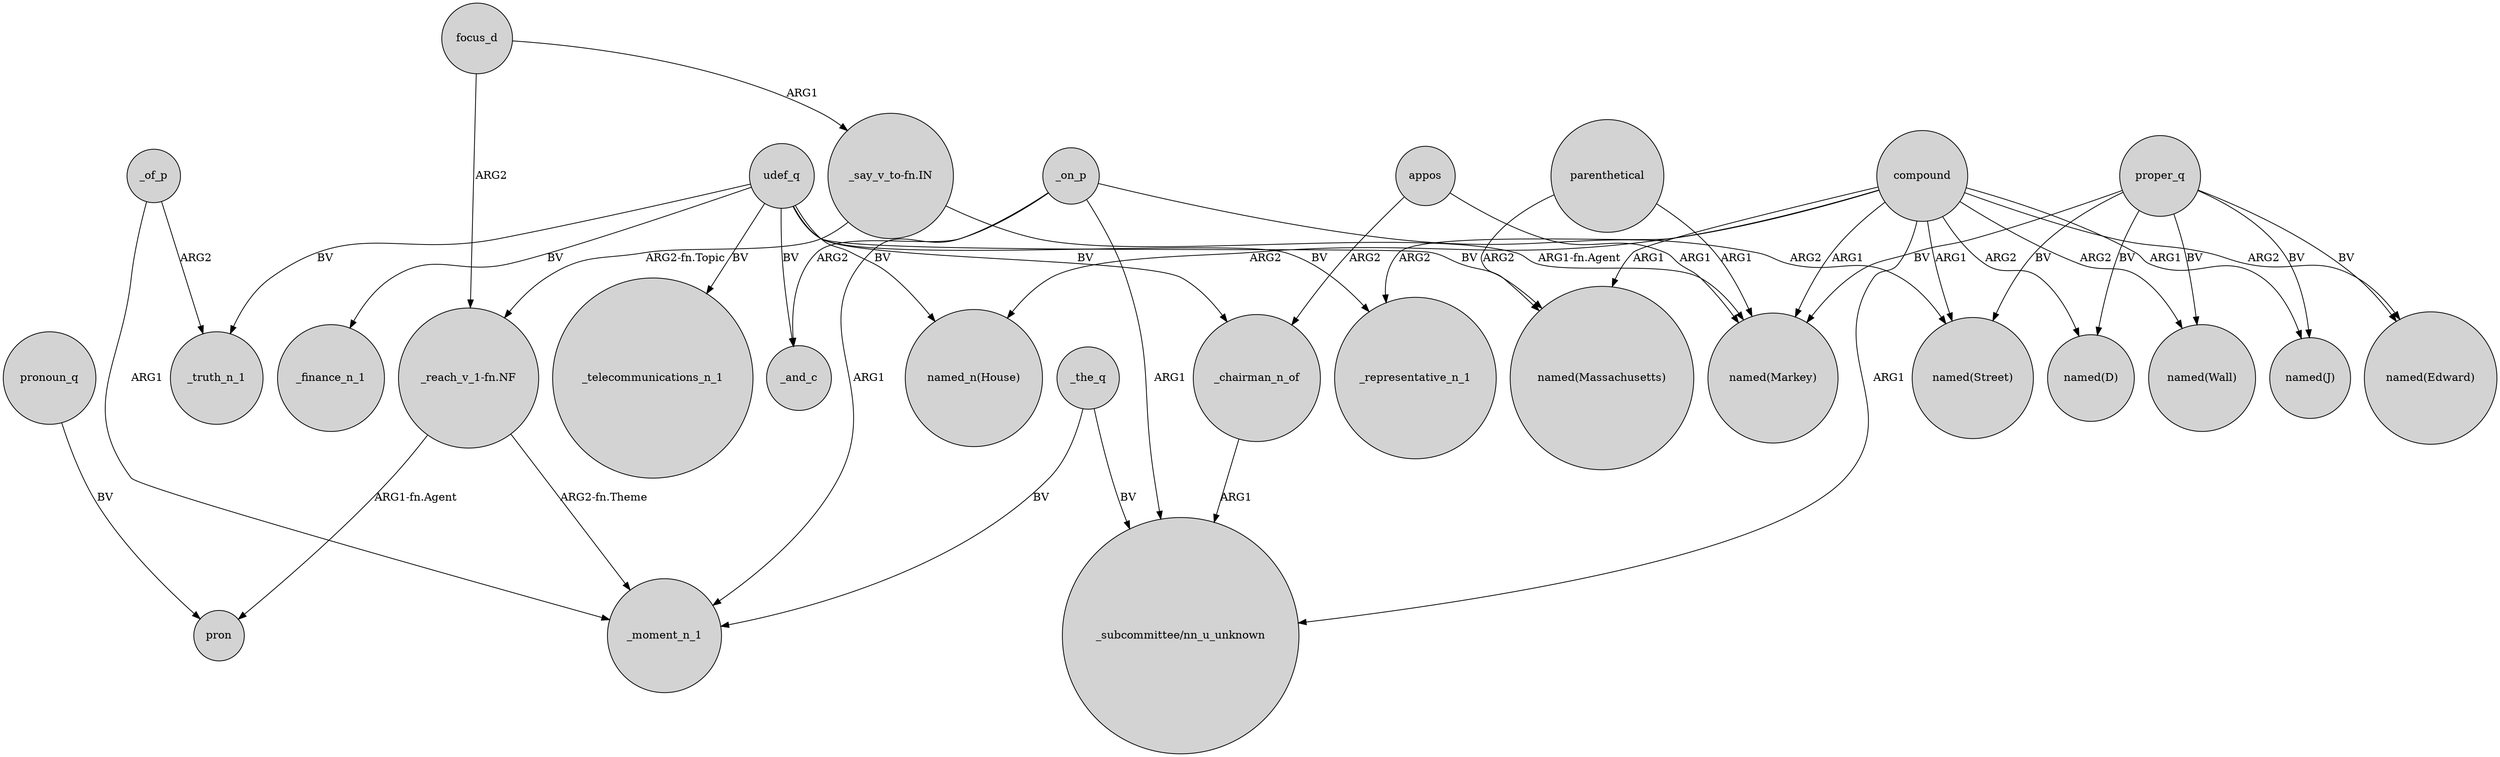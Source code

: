 digraph {
	node [shape=circle style=filled]
	udef_q -> "named_n(House)" [label=BV]
	udef_q -> "named(Massachusetts)" [label=BV]
	udef_q -> _finance_n_1 [label=BV]
	compound -> "named(Street)" [label=ARG1]
	proper_q -> "named(Wall)" [label=BV]
	_of_p -> _truth_n_1 [label=ARG2]
	udef_q -> _truth_n_1 [label=BV]
	"_say_v_to-fn.IN" -> "named(Markey)" [label="ARG1-fn.Agent"]
	_on_p -> _moment_n_1 [label=ARG1]
	focus_d -> "_reach_v_1-fn.NF" [label=ARG2]
	proper_q -> "named(J)" [label=BV]
	_of_p -> _moment_n_1 [label=ARG1]
	compound -> "named(Markey)" [label=ARG1]
	parenthetical -> "named(Massachusetts)" [label=ARG2]
	compound -> "_subcommittee/nn_u_unknown" [label=ARG1]
	udef_q -> _chairman_n_of [label=BV]
	proper_q -> "named(Street)" [label=BV]
	appos -> "named(Markey)" [label=ARG1]
	pronoun_q -> pron [label=BV]
	compound -> _representative_n_1 [label=ARG2]
	compound -> "named(Edward)" [label=ARG2]
	compound -> "named(Wall)" [label=ARG2]
	appos -> _chairman_n_of [label=ARG2]
	_on_p -> "_subcommittee/nn_u_unknown" [label=ARG1]
	_on_p -> "named(Street)" [label=ARG2]
	compound -> "named(D)" [label=ARG2]
	udef_q -> _telecommunications_n_1 [label=BV]
	compound -> "named_n(House)" [label=ARG2]
	"_reach_v_1-fn.NF" -> pron [label="ARG1-fn.Agent"]
	udef_q -> _representative_n_1 [label=BV]
	proper_q -> "named(D)" [label=BV]
	_on_p -> _and_c [label=ARG2]
	_the_q -> "_subcommittee/nn_u_unknown" [label=BV]
	"_say_v_to-fn.IN" -> "_reach_v_1-fn.NF" [label="ARG2-fn.Topic"]
	_the_q -> _moment_n_1 [label=BV]
	"_reach_v_1-fn.NF" -> _moment_n_1 [label="ARG2-fn.Theme"]
	proper_q -> "named(Edward)" [label=BV]
	parenthetical -> "named(Markey)" [label=ARG1]
	compound -> "named(Massachusetts)" [label=ARG1]
	_chairman_n_of -> "_subcommittee/nn_u_unknown" [label=ARG1]
	udef_q -> _and_c [label=BV]
	proper_q -> "named(Markey)" [label=BV]
	focus_d -> "_say_v_to-fn.IN" [label=ARG1]
	compound -> "named(J)" [label=ARG1]
}
